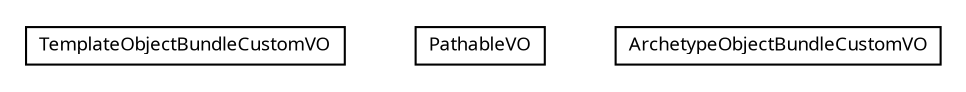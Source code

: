 #!/usr/local/bin/dot
#
# Class diagram 
# Generated by UMLGraph version R5_6 (http://www.umlgraph.org/)
#

digraph G {
	edge [fontname="Trebuchet MS",fontsize=10,labelfontname="Trebuchet MS",labelfontsize=10];
	node [fontname="Trebuchet MS",fontsize=10,shape=plaintext];
	nodesep=0.25;
	ranksep=0.5;
	// se.cambio.cds.openehr.model.facade.archetype.vo.TemplateObjectBundleCustomVO
	c46409 [label=<<table title="se.cambio.cds.openehr.model.facade.archetype.vo.TemplateObjectBundleCustomVO" border="0" cellborder="1" cellspacing="0" cellpadding="2" port="p" href="./TemplateObjectBundleCustomVO.html">
		<tr><td><table border="0" cellspacing="0" cellpadding="1">
<tr><td align="center" balign="center"><font face="Trebuchet MS"> TemplateObjectBundleCustomVO </font></td></tr>
		</table></td></tr>
		</table>>, URL="./TemplateObjectBundleCustomVO.html", fontname="Trebuchet MS", fontcolor="black", fontsize=9.0];
	// se.cambio.cds.openehr.model.facade.archetype.vo.PathableVO
	c46410 [label=<<table title="se.cambio.cds.openehr.model.facade.archetype.vo.PathableVO" border="0" cellborder="1" cellspacing="0" cellpadding="2" port="p" href="./PathableVO.html">
		<tr><td><table border="0" cellspacing="0" cellpadding="1">
<tr><td align="center" balign="center"><font face="Trebuchet MS"> PathableVO </font></td></tr>
		</table></td></tr>
		</table>>, URL="./PathableVO.html", fontname="Trebuchet MS", fontcolor="black", fontsize=9.0];
	// se.cambio.cds.openehr.model.facade.archetype.vo.ArchetypeObjectBundleCustomVO
	c46411 [label=<<table title="se.cambio.cds.openehr.model.facade.archetype.vo.ArchetypeObjectBundleCustomVO" border="0" cellborder="1" cellspacing="0" cellpadding="2" port="p" href="./ArchetypeObjectBundleCustomVO.html">
		<tr><td><table border="0" cellspacing="0" cellpadding="1">
<tr><td align="center" balign="center"><font face="Trebuchet MS"> ArchetypeObjectBundleCustomVO </font></td></tr>
		</table></td></tr>
		</table>>, URL="./ArchetypeObjectBundleCustomVO.html", fontname="Trebuchet MS", fontcolor="black", fontsize=9.0];
}

